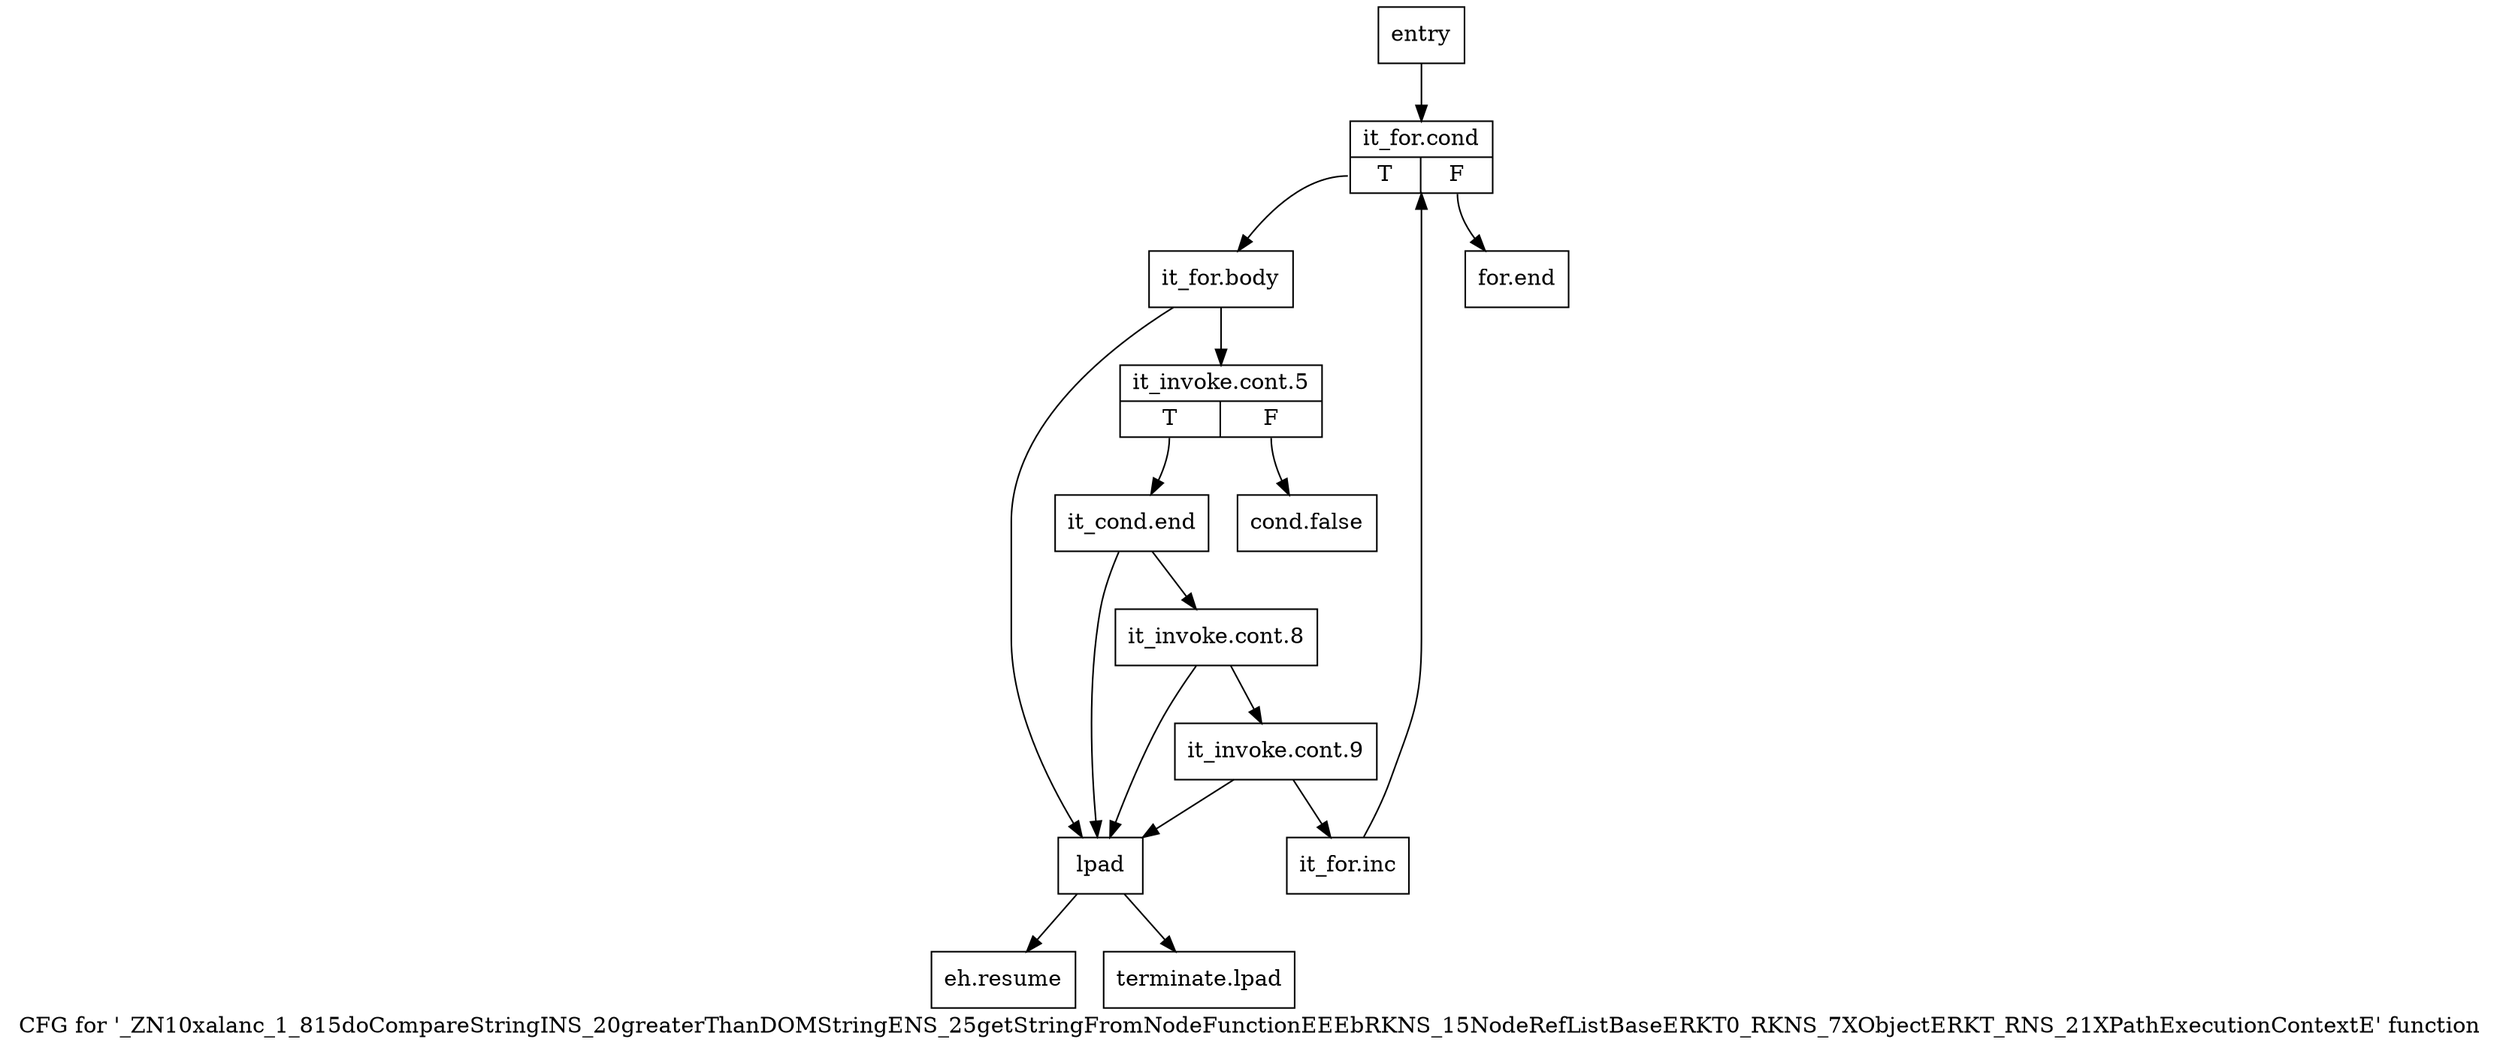 digraph "CFG for '_ZN10xalanc_1_815doCompareStringINS_20greaterThanDOMStringENS_25getStringFromNodeFunctionEEEbRKNS_15NodeRefListBaseERKT0_RKNS_7XObjectERKT_RNS_21XPathExecutionContextE' function" {
	label="CFG for '_ZN10xalanc_1_815doCompareStringINS_20greaterThanDOMStringENS_25getStringFromNodeFunctionEEEbRKNS_15NodeRefListBaseERKT0_RKNS_7XObjectERKT_RNS_21XPathExecutionContextE' function";

	Node0x650d1b0 [shape=record,label="{entry}"];
	Node0x650d1b0 -> Node0x650d200;
	Node0x650d200 [shape=record,label="{it_for.cond|{<s0>T|<s1>F}}"];
	Node0x650d200:s0 -> Node0x650d250;
	Node0x650d200:s1 -> Node0x650d4d0;
	Node0x650d250 [shape=record,label="{it_for.body}"];
	Node0x650d250 -> Node0x650d2a0;
	Node0x650d250 -> Node0x650d340;
	Node0x650d2a0 [shape=record,label="{it_invoke.cont.5|{<s0>T|<s1>F}}"];
	Node0x650d2a0:s0 -> Node0x650d390;
	Node0x650d2a0:s1 -> Node0x650d2f0;
	Node0x650d2f0 [shape=record,label="{cond.false}"];
	Node0x650d340 [shape=record,label="{lpad}"];
	Node0x650d340 -> Node0x650d520;
	Node0x650d340 -> Node0x650d570;
	Node0x650d390 [shape=record,label="{it_cond.end}"];
	Node0x650d390 -> Node0x650d3e0;
	Node0x650d390 -> Node0x650d340;
	Node0x650d3e0 [shape=record,label="{it_invoke.cont.8}"];
	Node0x650d3e0 -> Node0x650d430;
	Node0x650d3e0 -> Node0x650d340;
	Node0x650d430 [shape=record,label="{it_invoke.cont.9}"];
	Node0x650d430 -> Node0x650d480;
	Node0x650d430 -> Node0x650d340;
	Node0x650d480 [shape=record,label="{it_for.inc}"];
	Node0x650d480 -> Node0x650d200;
	Node0x650d4d0 [shape=record,label="{for.end}"];
	Node0x650d520 [shape=record,label="{eh.resume}"];
	Node0x650d570 [shape=record,label="{terminate.lpad}"];
}
